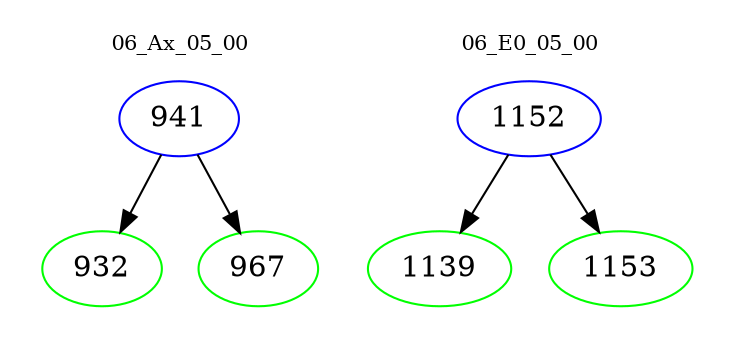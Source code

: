 digraph{
subgraph cluster_0 {
color = white
label = "06_Ax_05_00";
fontsize=10;
T0_941 [label="941", color="blue"]
T0_941 -> T0_932 [color="black"]
T0_932 [label="932", color="green"]
T0_941 -> T0_967 [color="black"]
T0_967 [label="967", color="green"]
}
subgraph cluster_1 {
color = white
label = "06_E0_05_00";
fontsize=10;
T1_1152 [label="1152", color="blue"]
T1_1152 -> T1_1139 [color="black"]
T1_1139 [label="1139", color="green"]
T1_1152 -> T1_1153 [color="black"]
T1_1153 [label="1153", color="green"]
}
}
